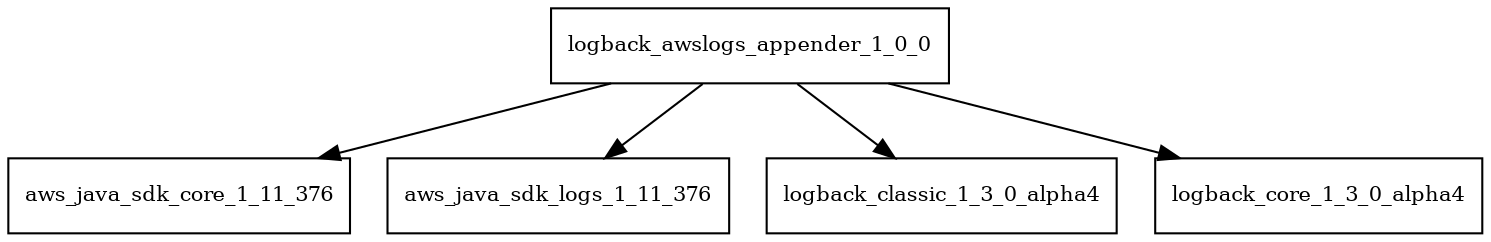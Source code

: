 digraph logback_awslogs_appender_1_0_0_dependencies {
  node [shape = box, fontsize=10.0];
  logback_awslogs_appender_1_0_0 -> aws_java_sdk_core_1_11_376;
  logback_awslogs_appender_1_0_0 -> aws_java_sdk_logs_1_11_376;
  logback_awslogs_appender_1_0_0 -> logback_classic_1_3_0_alpha4;
  logback_awslogs_appender_1_0_0 -> logback_core_1_3_0_alpha4;
}
